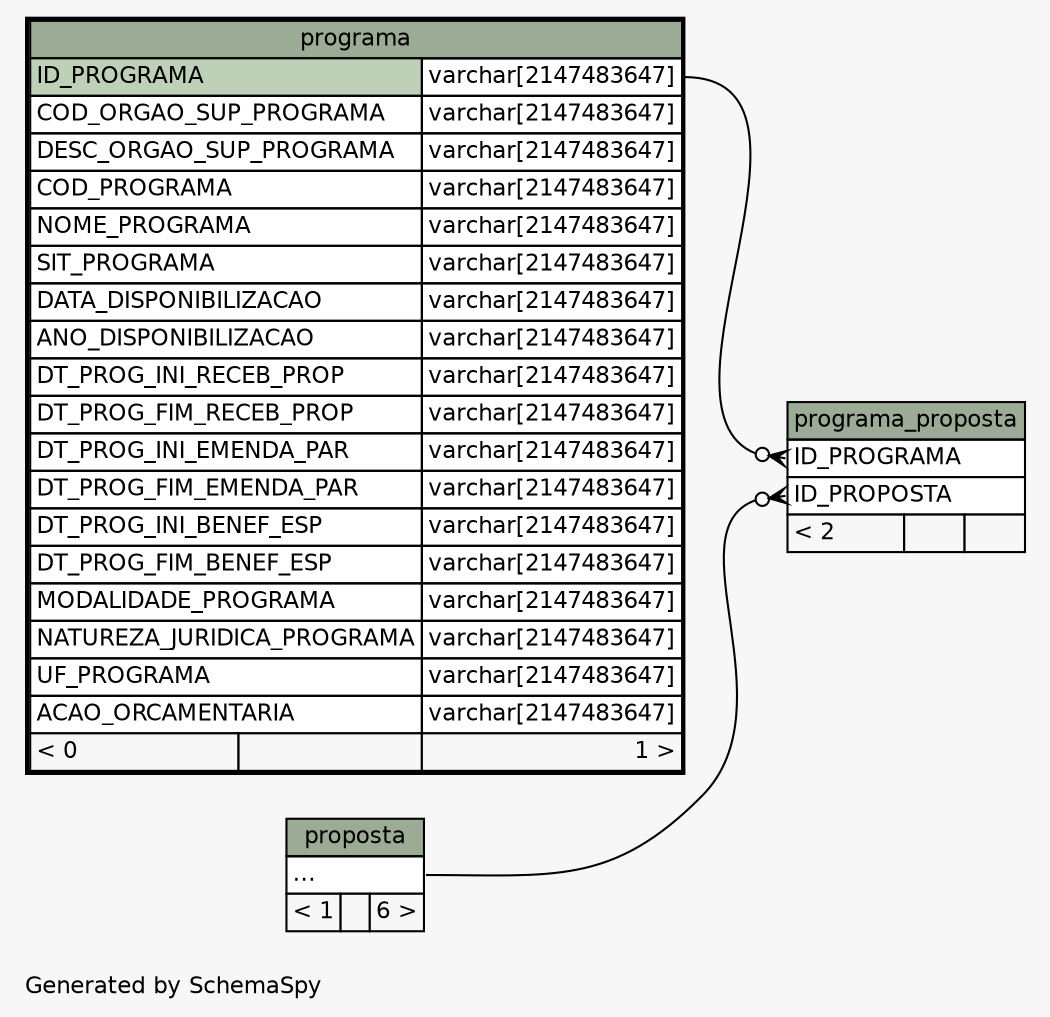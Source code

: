 // dot 2.38.0 on Windows 10 10.0
// SchemaSpy rev 590
digraph "twoDegreesRelationshipsDiagram" {
  graph [
    rankdir="RL"
    bgcolor="#f7f7f7"
    label="\nGenerated by SchemaSpy"
    labeljust="l"
    nodesep="0.18"
    ranksep="0.46"
    fontname="Helvetica"
    fontsize="11"
  ];
  node [
    fontname="Helvetica"
    fontsize="11"
    shape="plaintext"
  ];
  edge [
    arrowsize="0.8"
  ];
  "programa_proposta":"ID_PROGRAMA":w -> "programa":"ID_PROGRAMA.type":e [arrowhead=none dir=back arrowtail=crowodot];
  "programa_proposta":"ID_PROPOSTA":w -> "proposta":"elipses":e [arrowhead=none dir=back arrowtail=crowodot];
  "programa" [
    label=<
    <TABLE BORDER="2" CELLBORDER="1" CELLSPACING="0" BGCOLOR="#ffffff">
      <TR><TD COLSPAN="3" BGCOLOR="#9bab96" ALIGN="CENTER">programa</TD></TR>
      <TR><TD PORT="ID_PROGRAMA" COLSPAN="2" BGCOLOR="#bed1b8" ALIGN="LEFT">ID_PROGRAMA</TD><TD PORT="ID_PROGRAMA.type" ALIGN="LEFT">varchar[2147483647]</TD></TR>
      <TR><TD PORT="COD_ORGAO_SUP_PROGRAMA" COLSPAN="2" ALIGN="LEFT">COD_ORGAO_SUP_PROGRAMA</TD><TD PORT="COD_ORGAO_SUP_PROGRAMA.type" ALIGN="LEFT">varchar[2147483647]</TD></TR>
      <TR><TD PORT="DESC_ORGAO_SUP_PROGRAMA" COLSPAN="2" ALIGN="LEFT">DESC_ORGAO_SUP_PROGRAMA</TD><TD PORT="DESC_ORGAO_SUP_PROGRAMA.type" ALIGN="LEFT">varchar[2147483647]</TD></TR>
      <TR><TD PORT="COD_PROGRAMA" COLSPAN="2" ALIGN="LEFT">COD_PROGRAMA</TD><TD PORT="COD_PROGRAMA.type" ALIGN="LEFT">varchar[2147483647]</TD></TR>
      <TR><TD PORT="NOME_PROGRAMA" COLSPAN="2" ALIGN="LEFT">NOME_PROGRAMA</TD><TD PORT="NOME_PROGRAMA.type" ALIGN="LEFT">varchar[2147483647]</TD></TR>
      <TR><TD PORT="SIT_PROGRAMA" COLSPAN="2" ALIGN="LEFT">SIT_PROGRAMA</TD><TD PORT="SIT_PROGRAMA.type" ALIGN="LEFT">varchar[2147483647]</TD></TR>
      <TR><TD PORT="DATA_DISPONIBILIZACAO" COLSPAN="2" ALIGN="LEFT">DATA_DISPONIBILIZACAO</TD><TD PORT="DATA_DISPONIBILIZACAO.type" ALIGN="LEFT">varchar[2147483647]</TD></TR>
      <TR><TD PORT="ANO_DISPONIBILIZACAO" COLSPAN="2" ALIGN="LEFT">ANO_DISPONIBILIZACAO</TD><TD PORT="ANO_DISPONIBILIZACAO.type" ALIGN="LEFT">varchar[2147483647]</TD></TR>
      <TR><TD PORT="DT_PROG_INI_RECEB_PROP" COLSPAN="2" ALIGN="LEFT">DT_PROG_INI_RECEB_PROP</TD><TD PORT="DT_PROG_INI_RECEB_PROP.type" ALIGN="LEFT">varchar[2147483647]</TD></TR>
      <TR><TD PORT="DT_PROG_FIM_RECEB_PROP" COLSPAN="2" ALIGN="LEFT">DT_PROG_FIM_RECEB_PROP</TD><TD PORT="DT_PROG_FIM_RECEB_PROP.type" ALIGN="LEFT">varchar[2147483647]</TD></TR>
      <TR><TD PORT="DT_PROG_INI_EMENDA_PAR" COLSPAN="2" ALIGN="LEFT">DT_PROG_INI_EMENDA_PAR</TD><TD PORT="DT_PROG_INI_EMENDA_PAR.type" ALIGN="LEFT">varchar[2147483647]</TD></TR>
      <TR><TD PORT="DT_PROG_FIM_EMENDA_PAR" COLSPAN="2" ALIGN="LEFT">DT_PROG_FIM_EMENDA_PAR</TD><TD PORT="DT_PROG_FIM_EMENDA_PAR.type" ALIGN="LEFT">varchar[2147483647]</TD></TR>
      <TR><TD PORT="DT_PROG_INI_BENEF_ESP" COLSPAN="2" ALIGN="LEFT">DT_PROG_INI_BENEF_ESP</TD><TD PORT="DT_PROG_INI_BENEF_ESP.type" ALIGN="LEFT">varchar[2147483647]</TD></TR>
      <TR><TD PORT="DT_PROG_FIM_BENEF_ESP" COLSPAN="2" ALIGN="LEFT">DT_PROG_FIM_BENEF_ESP</TD><TD PORT="DT_PROG_FIM_BENEF_ESP.type" ALIGN="LEFT">varchar[2147483647]</TD></TR>
      <TR><TD PORT="MODALIDADE_PROGRAMA" COLSPAN="2" ALIGN="LEFT">MODALIDADE_PROGRAMA</TD><TD PORT="MODALIDADE_PROGRAMA.type" ALIGN="LEFT">varchar[2147483647]</TD></TR>
      <TR><TD PORT="NATUREZA_JURIDICA_PROGRAMA" COLSPAN="2" ALIGN="LEFT">NATUREZA_JURIDICA_PROGRAMA</TD><TD PORT="NATUREZA_JURIDICA_PROGRAMA.type" ALIGN="LEFT">varchar[2147483647]</TD></TR>
      <TR><TD PORT="UF_PROGRAMA" COLSPAN="2" ALIGN="LEFT">UF_PROGRAMA</TD><TD PORT="UF_PROGRAMA.type" ALIGN="LEFT">varchar[2147483647]</TD></TR>
      <TR><TD PORT="ACAO_ORCAMENTARIA" COLSPAN="2" ALIGN="LEFT">ACAO_ORCAMENTARIA</TD><TD PORT="ACAO_ORCAMENTARIA.type" ALIGN="LEFT">varchar[2147483647]</TD></TR>
      <TR><TD ALIGN="LEFT" BGCOLOR="#f7f7f7">&lt; 0</TD><TD ALIGN="RIGHT" BGCOLOR="#f7f7f7">  </TD><TD ALIGN="RIGHT" BGCOLOR="#f7f7f7">1 &gt;</TD></TR>
    </TABLE>>
    URL="programa.html"
    tooltip="programa"
  ];
  "programa_proposta" [
    label=<
    <TABLE BORDER="0" CELLBORDER="1" CELLSPACING="0" BGCOLOR="#ffffff">
      <TR><TD COLSPAN="3" BGCOLOR="#9bab96" ALIGN="CENTER">programa_proposta</TD></TR>
      <TR><TD PORT="ID_PROGRAMA" COLSPAN="3" ALIGN="LEFT">ID_PROGRAMA</TD></TR>
      <TR><TD PORT="ID_PROPOSTA" COLSPAN="3" ALIGN="LEFT">ID_PROPOSTA</TD></TR>
      <TR><TD ALIGN="LEFT" BGCOLOR="#f7f7f7">&lt; 2</TD><TD ALIGN="RIGHT" BGCOLOR="#f7f7f7">  </TD><TD ALIGN="RIGHT" BGCOLOR="#f7f7f7">  </TD></TR>
    </TABLE>>
    URL="programa_proposta.html"
    tooltip="programa_proposta"
  ];
  "proposta" [
    label=<
    <TABLE BORDER="0" CELLBORDER="1" CELLSPACING="0" BGCOLOR="#ffffff">
      <TR><TD COLSPAN="3" BGCOLOR="#9bab96" ALIGN="CENTER">proposta</TD></TR>
      <TR><TD PORT="elipses" COLSPAN="3" ALIGN="LEFT">...</TD></TR>
      <TR><TD ALIGN="LEFT" BGCOLOR="#f7f7f7">&lt; 1</TD><TD ALIGN="RIGHT" BGCOLOR="#f7f7f7">  </TD><TD ALIGN="RIGHT" BGCOLOR="#f7f7f7">6 &gt;</TD></TR>
    </TABLE>>
    URL="proposta.html"
    tooltip="proposta"
  ];
}
